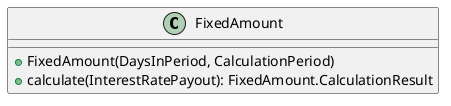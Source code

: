 @startuml

    class FixedAmount [[FixedAmount.html]] {
        +FixedAmount(DaysInPeriod, CalculationPeriod)
        +calculate(InterestRatePayout): FixedAmount.CalculationResult
    }

@enduml
